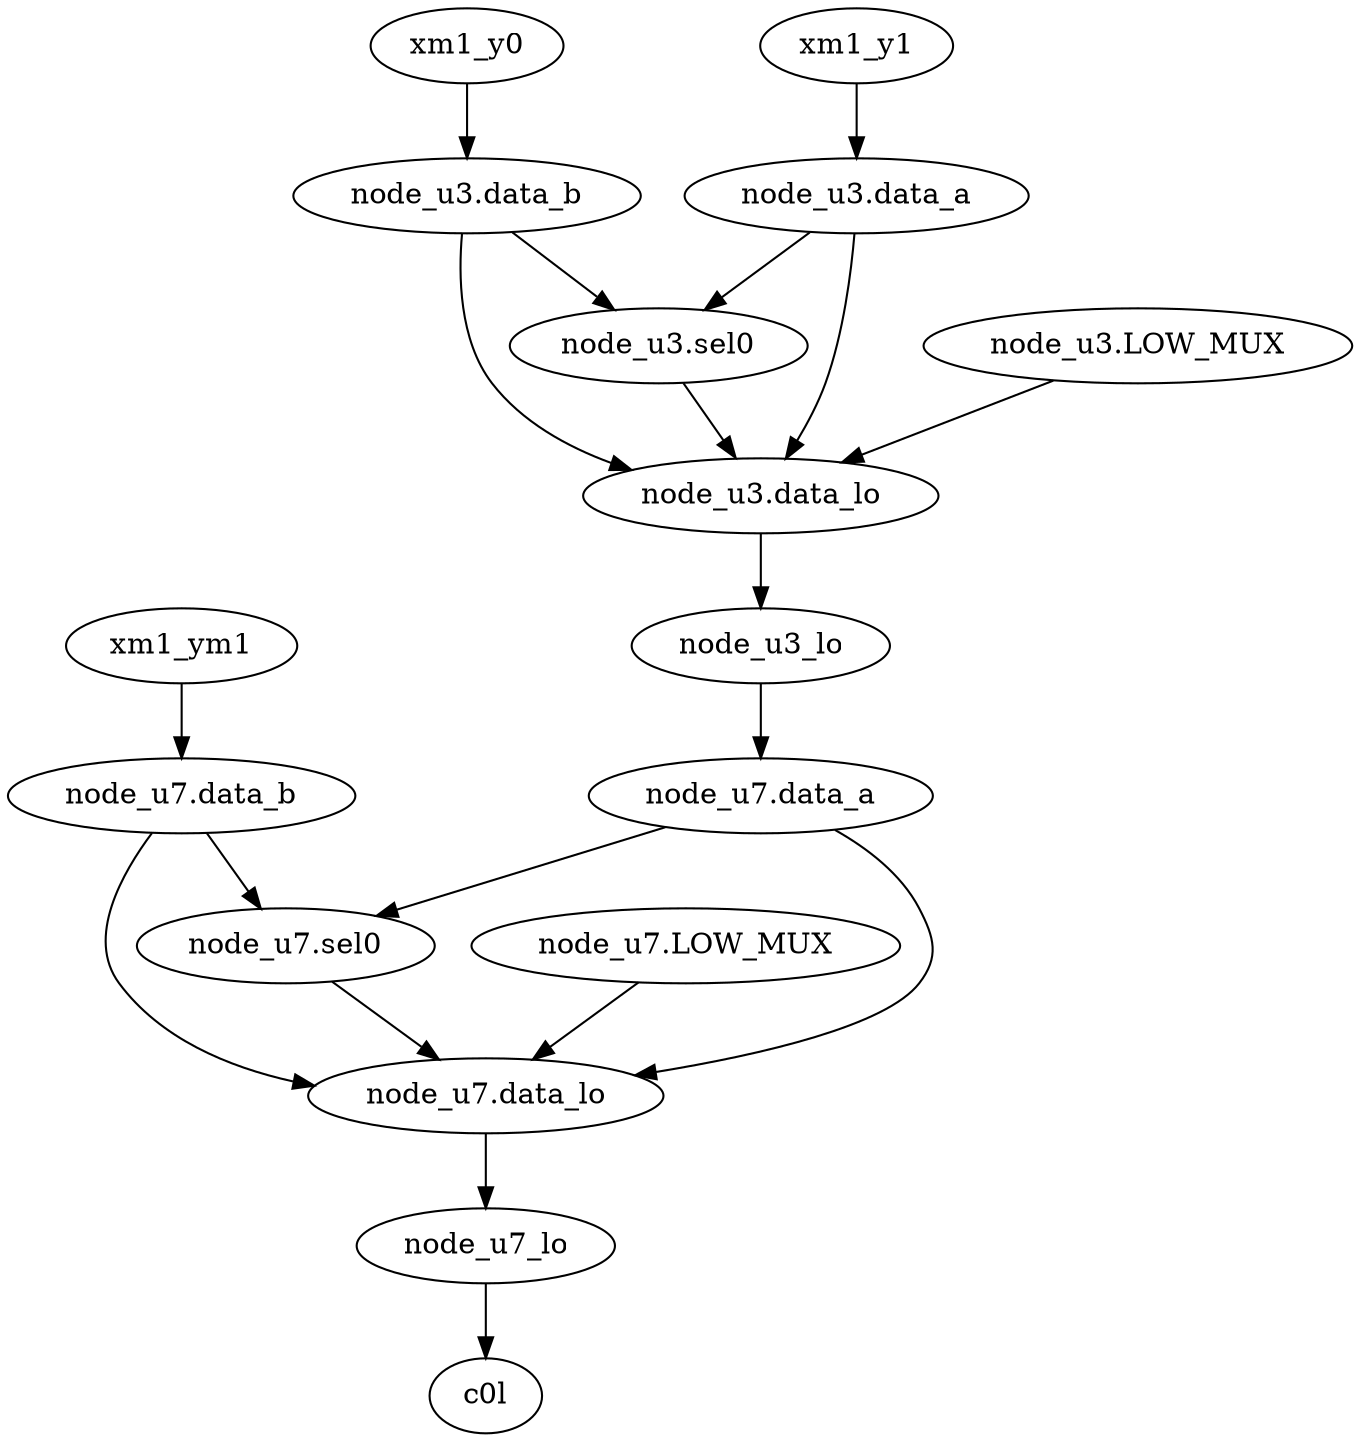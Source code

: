 strict digraph "" {
	"node_u7.data_a"	 [complexity=5,
		importance=0.194059965461,
		rank=0.0388119930921];
	"node_u7.data_lo"	 [complexity=2,
		importance=0.0282435514168,
		rank=0.0141217757084];
	"node_u7.data_a" -> "node_u7.data_lo";
	"node_u7.sel0"	 [complexity=3,
		importance=0.0926737555011,
		rank=0.0308912518337];
	"node_u7.data_a" -> "node_u7.sel0";
	"node_u7.data_b"	 [complexity=5,
		importance=0.191636901261,
		rank=0.0383273802521];
	"node_u7.data_b" -> "node_u7.data_lo";
	"node_u7.data_b" -> "node_u7.sel0";
	node_u3_lo	 [complexity=5,
		importance=0.203100203055,
		rank=0.0406200406111];
	node_u3_lo -> "node_u7.data_a";
	c0l	 [complexity=0,
		importance=0.00882621385921,
		rank=0.0];
	"node_u3.data_a"	 [complexity=8,
		importance=1.29774161361,
		rank=0.162217701701];
	"node_u3.data_lo"	 [complexity=5,
		importance=0.212796204929,
		rank=0.0425592409858];
	"node_u3.data_a" -> "node_u3.data_lo";
	"node_u3.sel0"	 [complexity=6,
		importance=0.645726111674,
		rank=0.107621018612];
	"node_u3.data_a" -> "node_u3.sel0";
	node_u7_lo	 [complexity=2,
		importance=0.0180933172955,
		rank=0.00904665864774];
	"node_u7.data_lo" -> node_u7_lo;
	"node_u7.LOW_MUX"	 [complexity=4,
		importance=0.0606798511814,
		rank=0.0151699627953];
	"node_u7.LOW_MUX" -> "node_u7.data_lo";
	xm1_ym1	 [complexity=5,
		importance=0.195829649608,
		rank=0.0391659299217];
	xm1_ym1 -> "node_u7.data_b";
	"node_u3.data_b"	 [complexity=8,
		importance=1.29774161361,
		rank=0.162217701701];
	"node_u3.data_b" -> "node_u3.data_lo";
	"node_u3.data_b" -> "node_u3.sel0";
	"node_u3.data_lo" -> node_u3_lo;
	"node_u3.sel0" -> "node_u3.data_lo";
	xm1_y0	 [complexity=8,
		importance=1.30193436195,
		rank=0.162741795244];
	xm1_y0 -> "node_u3.data_b";
	xm1_y1	 [complexity=8,
		importance=1.30193436195,
		rank=0.162741795244];
	xm1_y1 -> "node_u3.data_a";
	"node_u7.sel0" -> "node_u7.data_lo";
	"node_u3.LOW_MUX"	 [complexity=7,
		importance=0.429785158206,
		rank=0.0613978797437];
	"node_u3.LOW_MUX" -> "node_u3.data_lo";
	node_u7_lo -> c0l;
}
